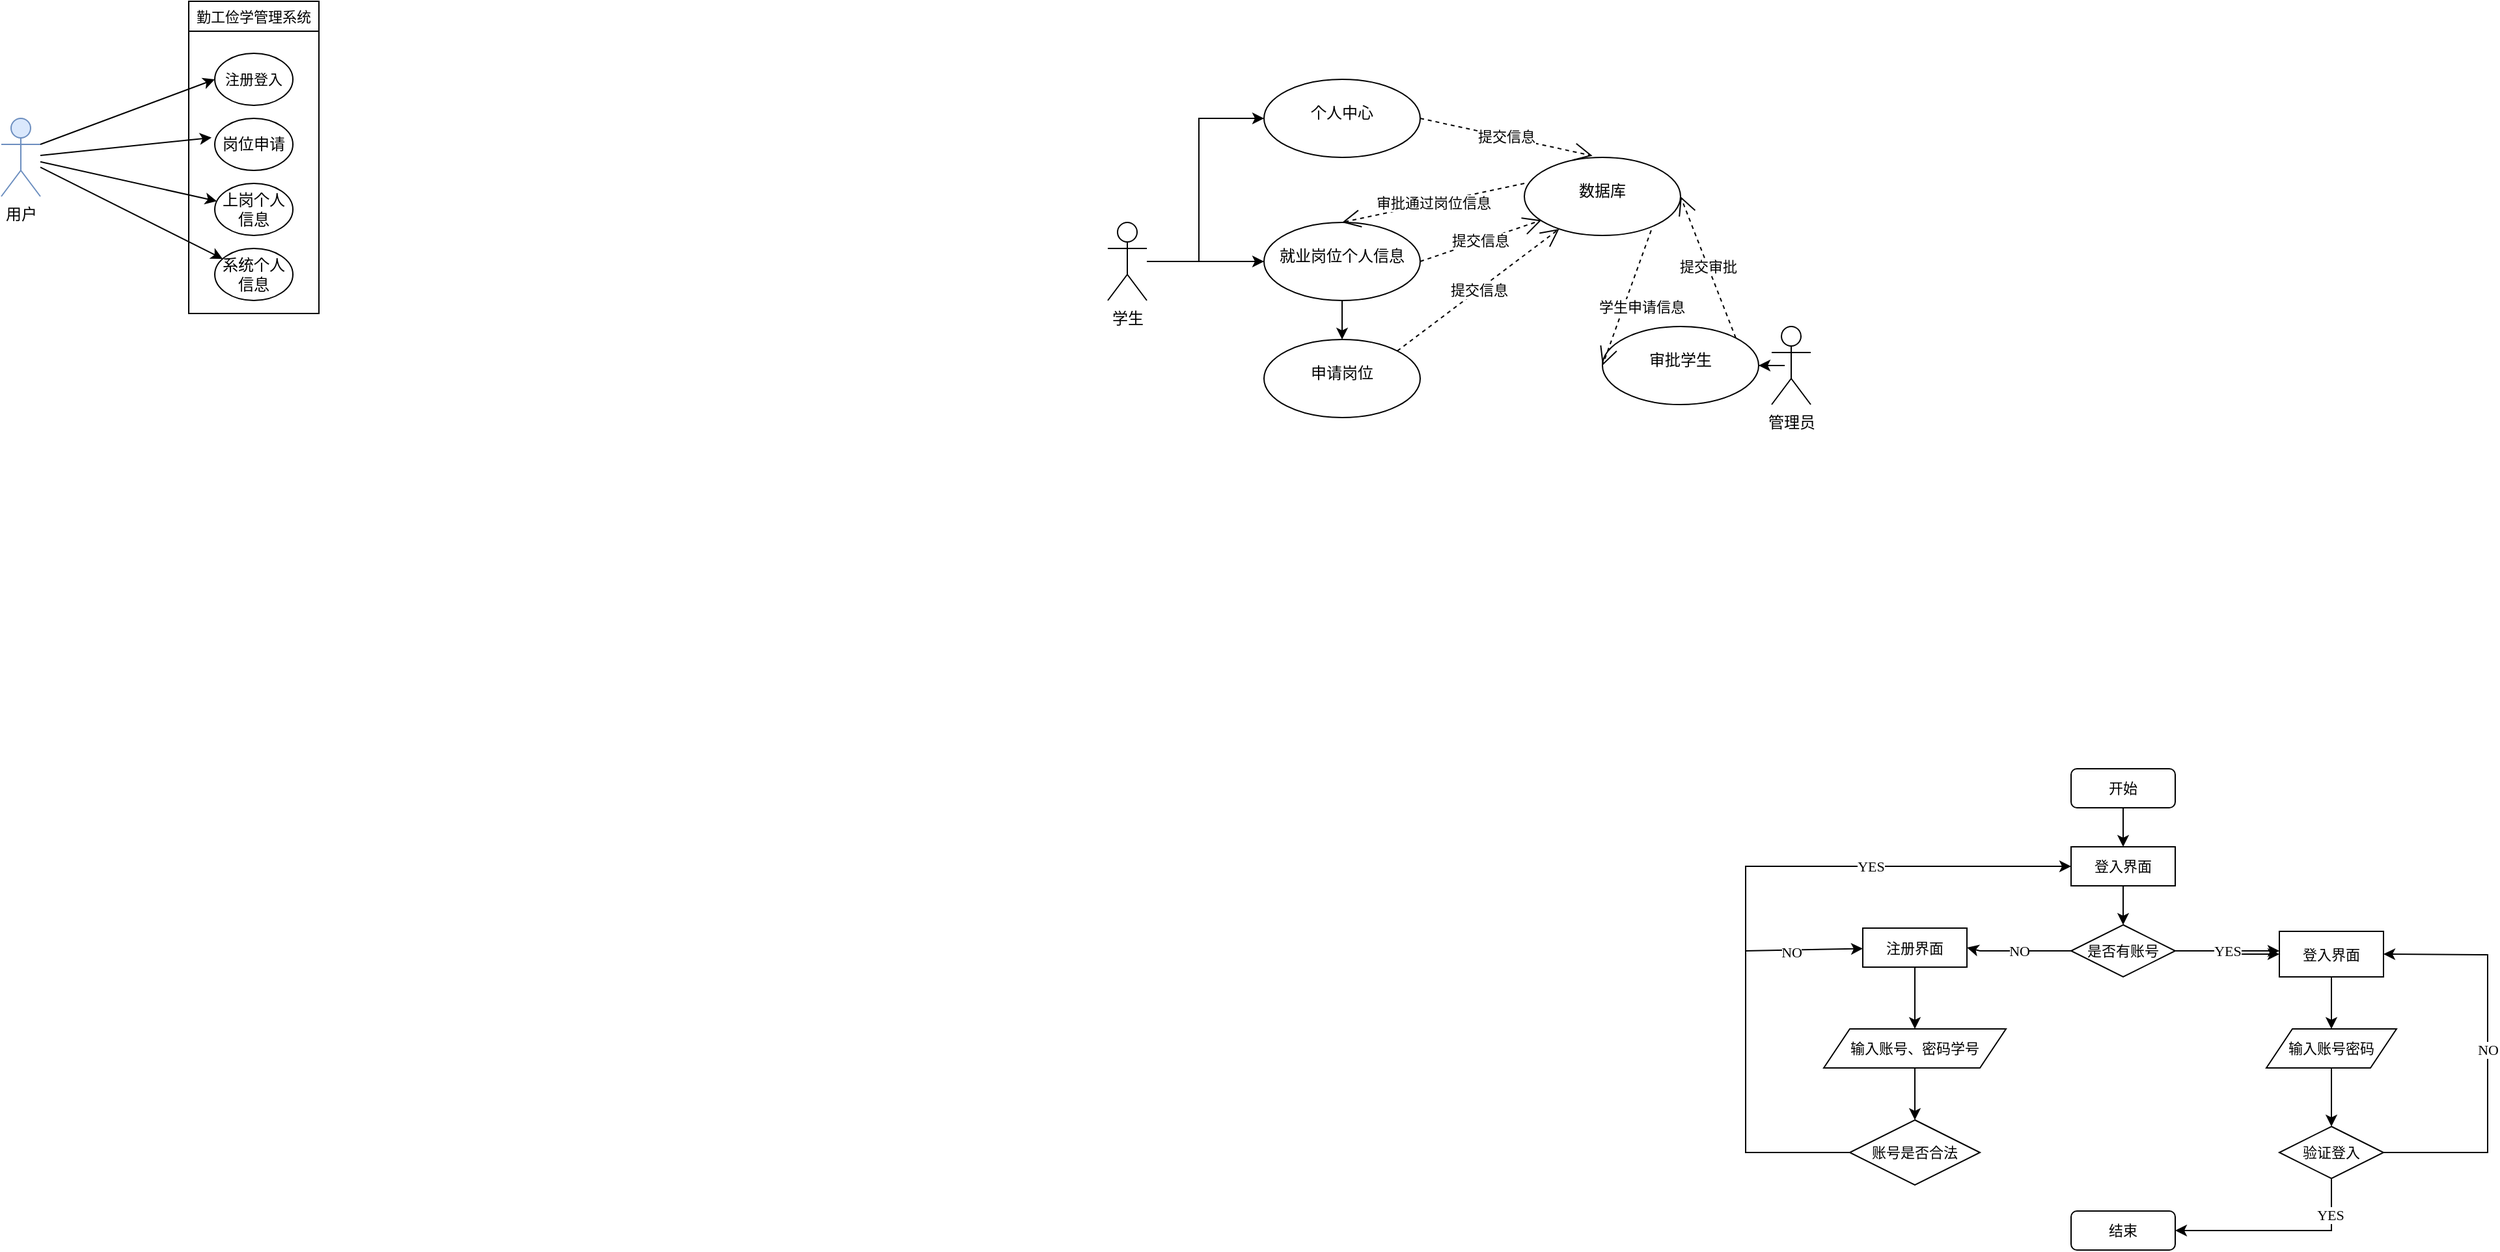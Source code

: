 <mxfile version="20.5.3" type="github">
  <diagram id="FwhGSWAk8xzBJ7DRyeHq" name="第 1 页">
    <mxGraphModel dx="2488" dy="443" grid="1" gridSize="10" guides="1" tooltips="1" connect="1" arrows="1" fold="1" page="1" pageScale="1" pageWidth="827" pageHeight="1169" math="0" shadow="0">
      <root>
        <mxCell id="0" />
        <mxCell id="1" parent="0" />
        <mxCell id="il-5_2EbzOGaTjw-V0iQ-1" value="用户" style="shape=umlActor;verticalLabelPosition=bottom;verticalAlign=top;html=1;outlineConnect=0;fillColor=#dae8fc;strokeColor=#6c8ebf;" parent="1" vertex="1">
          <mxGeometry x="-1200" y="120" width="30" height="60" as="geometry" />
        </mxCell>
        <mxCell id="il-5_2EbzOGaTjw-V0iQ-5" value="&lt;span style=&quot;font-weight: 400;&quot;&gt;勤工俭学管理系统&lt;/span&gt;" style="swimlane;whiteSpace=wrap;html=1;fontFamily=Times New Roman;fontSize=11;" parent="1" vertex="1">
          <mxGeometry x="-1056" y="30" width="100" height="240" as="geometry">
            <mxRectangle x="314" y="210" width="140" height="30" as="alternateBounds" />
          </mxGeometry>
        </mxCell>
        <mxCell id="il-5_2EbzOGaTjw-V0iQ-3" value="&lt;p style=&quot;line-height: 120%;&quot;&gt;&lt;font style=&quot;font-size: 11px;&quot;&gt;注册登入&lt;/font&gt;&lt;/p&gt;" style="ellipse;whiteSpace=wrap;html=1;" parent="il-5_2EbzOGaTjw-V0iQ-5" vertex="1">
          <mxGeometry x="20" y="40" width="60" height="40" as="geometry" />
        </mxCell>
        <mxCell id="il-5_2EbzOGaTjw-V0iQ-4" value="岗位申请" style="ellipse;whiteSpace=wrap;html=1;" parent="il-5_2EbzOGaTjw-V0iQ-5" vertex="1">
          <mxGeometry x="20" y="90" width="60" height="40" as="geometry" />
        </mxCell>
        <mxCell id="il-5_2EbzOGaTjw-V0iQ-6" value="上岗个人信息" style="ellipse;whiteSpace=wrap;html=1;" parent="il-5_2EbzOGaTjw-V0iQ-5" vertex="1">
          <mxGeometry x="20" y="140" width="60" height="40" as="geometry" />
        </mxCell>
        <mxCell id="il-5_2EbzOGaTjw-V0iQ-7" value="系统个人信息" style="ellipse;whiteSpace=wrap;html=1;" parent="il-5_2EbzOGaTjw-V0iQ-5" vertex="1">
          <mxGeometry x="20" y="190" width="60" height="40" as="geometry" />
        </mxCell>
        <mxCell id="il-5_2EbzOGaTjw-V0iQ-12" value="" style="endArrow=classic;html=1;rounded=0;fontFamily=Times New Roman;fontSize=11;entryX=0;entryY=0.5;entryDx=0;entryDy=0;" parent="1" target="il-5_2EbzOGaTjw-V0iQ-3" edge="1">
          <mxGeometry width="50" height="50" relative="1" as="geometry">
            <mxPoint x="-1170" y="140" as="sourcePoint" />
            <mxPoint x="-1120" y="90" as="targetPoint" />
          </mxGeometry>
        </mxCell>
        <mxCell id="il-5_2EbzOGaTjw-V0iQ-13" value="" style="endArrow=classic;html=1;rounded=0;fontFamily=Times New Roman;fontSize=11;entryX=-0.042;entryY=0.37;entryDx=0;entryDy=0;entryPerimeter=0;" parent="1" source="il-5_2EbzOGaTjw-V0iQ-1" target="il-5_2EbzOGaTjw-V0iQ-4" edge="1">
          <mxGeometry width="50" height="50" relative="1" as="geometry">
            <mxPoint x="-1160" y="140" as="sourcePoint" />
            <mxPoint x="-1060" y="120" as="targetPoint" />
          </mxGeometry>
        </mxCell>
        <mxCell id="il-5_2EbzOGaTjw-V0iQ-14" value="" style="endArrow=classic;html=1;rounded=0;fontFamily=Times New Roman;fontSize=11;" parent="1" source="il-5_2EbzOGaTjw-V0iQ-1" target="il-5_2EbzOGaTjw-V0iQ-6" edge="1">
          <mxGeometry width="50" height="50" relative="1" as="geometry">
            <mxPoint x="-1160" y="158.443" as="sourcePoint" />
            <mxPoint x="-1028.52" y="144.8" as="targetPoint" />
          </mxGeometry>
        </mxCell>
        <mxCell id="il-5_2EbzOGaTjw-V0iQ-15" value="" style="endArrow=classic;html=1;rounded=0;fontFamily=Times New Roman;fontSize=11;" parent="1" source="il-5_2EbzOGaTjw-V0iQ-1" target="il-5_2EbzOGaTjw-V0iQ-7" edge="1">
          <mxGeometry width="50" height="50" relative="1" as="geometry">
            <mxPoint x="-1160" y="163.351" as="sourcePoint" />
            <mxPoint x="-1040" y="230" as="targetPoint" />
          </mxGeometry>
        </mxCell>
        <mxCell id="il-5_2EbzOGaTjw-V0iQ-34" value="开始" style="rounded=1;whiteSpace=wrap;html=1;fontFamily=Times New Roman;fontSize=11;" parent="1" vertex="1">
          <mxGeometry x="390" y="620" width="80" height="30" as="geometry" />
        </mxCell>
        <mxCell id="il-5_2EbzOGaTjw-V0iQ-36" value="登入界面" style="rounded=0;whiteSpace=wrap;html=1;fontFamily=Times New Roman;fontSize=11;" parent="1" vertex="1">
          <mxGeometry x="390" y="680" width="80" height="30" as="geometry" />
        </mxCell>
        <mxCell id="il-5_2EbzOGaTjw-V0iQ-52" value="" style="edgeStyle=orthogonalEdgeStyle;rounded=0;orthogonalLoop=1;jettySize=auto;html=1;fontFamily=Times New Roman;fontSize=11;" parent="1" source="il-5_2EbzOGaTjw-V0iQ-37" target="il-5_2EbzOGaTjw-V0iQ-41" edge="1">
          <mxGeometry relative="1" as="geometry" />
        </mxCell>
        <mxCell id="il-5_2EbzOGaTjw-V0iQ-37" value="是否有账号" style="rhombus;whiteSpace=wrap;html=1;fontFamily=Times New Roman;fontSize=11;" parent="1" vertex="1">
          <mxGeometry x="390" y="740" width="80" height="40" as="geometry" />
        </mxCell>
        <mxCell id="il-5_2EbzOGaTjw-V0iQ-38" value="" style="endArrow=classic;html=1;rounded=0;fontFamily=Times New Roman;fontSize=11;exitX=0.5;exitY=1;exitDx=0;exitDy=0;entryX=0.5;entryY=0;entryDx=0;entryDy=0;" parent="1" source="il-5_2EbzOGaTjw-V0iQ-34" target="il-5_2EbzOGaTjw-V0iQ-36" edge="1">
          <mxGeometry width="50" height="50" relative="1" as="geometry">
            <mxPoint x="390" y="780" as="sourcePoint" />
            <mxPoint x="440" y="730" as="targetPoint" />
          </mxGeometry>
        </mxCell>
        <mxCell id="il-5_2EbzOGaTjw-V0iQ-39" value="" style="endArrow=classic;html=1;rounded=0;fontFamily=Times New Roman;fontSize=11;exitX=0.5;exitY=1;exitDx=0;exitDy=0;" parent="1" source="il-5_2EbzOGaTjw-V0iQ-36" target="il-5_2EbzOGaTjw-V0iQ-37" edge="1">
          <mxGeometry width="50" height="50" relative="1" as="geometry">
            <mxPoint x="430" y="710" as="sourcePoint" />
            <mxPoint x="429.76" y="740.0" as="targetPoint" />
          </mxGeometry>
        </mxCell>
        <mxCell id="il-5_2EbzOGaTjw-V0iQ-40" value="YES" style="endArrow=classic;html=1;rounded=0;fontFamily=Times New Roman;fontSize=11;entryX=0;entryY=0.5;entryDx=0;entryDy=0;" parent="1" edge="1">
          <mxGeometry width="50" height="50" relative="1" as="geometry">
            <mxPoint x="470" y="760" as="sourcePoint" />
            <mxPoint x="550.0" y="760" as="targetPoint" />
          </mxGeometry>
        </mxCell>
        <mxCell id="il-5_2EbzOGaTjw-V0iQ-41" value="登入界面" style="rounded=0;whiteSpace=wrap;html=1;fontFamily=Times New Roman;fontSize=11;" parent="1" vertex="1">
          <mxGeometry x="550" y="745" width="80" height="35" as="geometry" />
        </mxCell>
        <mxCell id="il-5_2EbzOGaTjw-V0iQ-46" value="注册界面" style="rounded=0;whiteSpace=wrap;html=1;fontFamily=Times New Roman;fontSize=11;" parent="1" vertex="1">
          <mxGeometry x="230" y="742.5" width="80" height="30" as="geometry" />
        </mxCell>
        <mxCell id="il-5_2EbzOGaTjw-V0iQ-47" value="NO" style="endArrow=classic;html=1;rounded=0;fontFamily=Times New Roman;fontSize=11;entryX=1;entryY=0.5;entryDx=0;entryDy=0;exitX=0;exitY=0.5;exitDx=0;exitDy=0;" parent="1" source="il-5_2EbzOGaTjw-V0iQ-37" target="il-5_2EbzOGaTjw-V0iQ-46" edge="1">
          <mxGeometry width="50" height="50" relative="1" as="geometry">
            <mxPoint x="480" y="770" as="sourcePoint" />
            <mxPoint x="560.0" y="770" as="targetPoint" />
            <Array as="points">
              <mxPoint x="320" y="760" />
            </Array>
          </mxGeometry>
        </mxCell>
        <mxCell id="il-5_2EbzOGaTjw-V0iQ-48" value="输入账号密码" style="shape=parallelogram;perimeter=parallelogramPerimeter;whiteSpace=wrap;html=1;fixedSize=1;fontFamily=Times New Roman;fontSize=11;" parent="1" vertex="1">
          <mxGeometry x="540" y="820" width="100" height="30" as="geometry" />
        </mxCell>
        <mxCell id="il-5_2EbzOGaTjw-V0iQ-49" value="输入账号、密码学号" style="shape=parallelogram;perimeter=parallelogramPerimeter;whiteSpace=wrap;html=1;fixedSize=1;fontFamily=Times New Roman;fontSize=11;" parent="1" vertex="1">
          <mxGeometry x="200" y="820" width="140" height="30" as="geometry" />
        </mxCell>
        <mxCell id="il-5_2EbzOGaTjw-V0iQ-50" value="账号是否合法" style="rhombus;whiteSpace=wrap;html=1;fontFamily=Times New Roman;fontSize=11;" parent="1" vertex="1">
          <mxGeometry x="220" y="890" width="100" height="50" as="geometry" />
        </mxCell>
        <mxCell id="il-5_2EbzOGaTjw-V0iQ-51" value="验证登入" style="rhombus;whiteSpace=wrap;html=1;fontFamily=Times New Roman;fontSize=11;" parent="1" vertex="1">
          <mxGeometry x="550" y="895" width="80" height="40" as="geometry" />
        </mxCell>
        <mxCell id="il-5_2EbzOGaTjw-V0iQ-54" value="" style="endArrow=classic;html=1;rounded=0;fontFamily=Times New Roman;fontSize=11;entryX=0.5;entryY=0;entryDx=0;entryDy=0;exitX=0.5;exitY=1;exitDx=0;exitDy=0;" parent="1" source="il-5_2EbzOGaTjw-V0iQ-41" target="il-5_2EbzOGaTjw-V0iQ-48" edge="1">
          <mxGeometry width="50" height="50" relative="1" as="geometry">
            <mxPoint x="500" y="840" as="sourcePoint" />
            <mxPoint x="550" y="790" as="targetPoint" />
          </mxGeometry>
        </mxCell>
        <mxCell id="il-5_2EbzOGaTjw-V0iQ-55" value="" style="endArrow=classic;html=1;rounded=0;fontFamily=Times New Roman;fontSize=11;" parent="1" source="il-5_2EbzOGaTjw-V0iQ-46" target="il-5_2EbzOGaTjw-V0iQ-49" edge="1">
          <mxGeometry width="50" height="50" relative="1" as="geometry">
            <mxPoint x="270" y="770" as="sourcePoint" />
            <mxPoint x="270" y="820" as="targetPoint" />
          </mxGeometry>
        </mxCell>
        <mxCell id="il-5_2EbzOGaTjw-V0iQ-56" value="" style="endArrow=classic;html=1;rounded=0;fontFamily=Times New Roman;fontSize=11;exitX=0.5;exitY=1;exitDx=0;exitDy=0;" parent="1" source="il-5_2EbzOGaTjw-V0iQ-48" target="il-5_2EbzOGaTjw-V0iQ-51" edge="1">
          <mxGeometry width="50" height="50" relative="1" as="geometry">
            <mxPoint x="590" y="860" as="sourcePoint" />
            <mxPoint x="589.66" y="890" as="targetPoint" />
          </mxGeometry>
        </mxCell>
        <mxCell id="il-5_2EbzOGaTjw-V0iQ-58" value="" style="endArrow=classic;html=1;rounded=0;fontFamily=Times New Roman;fontSize=11;" parent="1" source="il-5_2EbzOGaTjw-V0iQ-49" target="il-5_2EbzOGaTjw-V0iQ-50" edge="1">
          <mxGeometry width="50" height="50" relative="1" as="geometry">
            <mxPoint x="269.66" y="850" as="sourcePoint" />
            <mxPoint x="269.66" y="890" as="targetPoint" />
          </mxGeometry>
        </mxCell>
        <mxCell id="il-5_2EbzOGaTjw-V0iQ-60" value="结束" style="rounded=1;whiteSpace=wrap;html=1;fontFamily=Times New Roman;fontSize=11;" parent="1" vertex="1">
          <mxGeometry x="390" y="960" width="80" height="30" as="geometry" />
        </mxCell>
        <mxCell id="il-5_2EbzOGaTjw-V0iQ-61" value="" style="endArrow=classic;html=1;rounded=0;fontFamily=Times New Roman;fontSize=11;exitX=0.5;exitY=1;exitDx=0;exitDy=0;entryX=1;entryY=0.5;entryDx=0;entryDy=0;" parent="1" source="il-5_2EbzOGaTjw-V0iQ-51" target="il-5_2EbzOGaTjw-V0iQ-60" edge="1">
          <mxGeometry width="50" height="50" relative="1" as="geometry">
            <mxPoint x="470.34" y="952.5" as="sourcePoint" />
            <mxPoint x="470" y="1010" as="targetPoint" />
            <Array as="points">
              <mxPoint x="590" y="975" />
              <mxPoint x="470" y="975" />
            </Array>
          </mxGeometry>
        </mxCell>
        <mxCell id="il-5_2EbzOGaTjw-V0iQ-62" value="YES" style="edgeLabel;html=1;align=center;verticalAlign=middle;resizable=0;points=[];fontSize=11;fontFamily=Times New Roman;" parent="il-5_2EbzOGaTjw-V0iQ-61" vertex="1" connectable="0">
          <mxGeometry x="-0.656" y="-1" relative="1" as="geometry">
            <mxPoint as="offset" />
          </mxGeometry>
        </mxCell>
        <mxCell id="il-5_2EbzOGaTjw-V0iQ-63" value="" style="endArrow=classic;html=1;rounded=0;fontFamily=Times New Roman;fontSize=11;exitX=1;exitY=0.5;exitDx=0;exitDy=0;entryX=1;entryY=0.5;entryDx=0;entryDy=0;" parent="1" source="il-5_2EbzOGaTjw-V0iQ-51" target="il-5_2EbzOGaTjw-V0iQ-41" edge="1">
          <mxGeometry width="50" height="50" relative="1" as="geometry">
            <mxPoint x="650.69" y="807.5" as="sourcePoint" />
            <mxPoint x="510.69" y="787.5" as="targetPoint" />
            <Array as="points">
              <mxPoint x="710" y="915" />
              <mxPoint x="710" y="763" />
            </Array>
          </mxGeometry>
        </mxCell>
        <mxCell id="il-5_2EbzOGaTjw-V0iQ-66" value="NO" style="edgeLabel;html=1;align=center;verticalAlign=middle;resizable=0;points=[];fontSize=11;fontFamily=Times New Roman;" parent="il-5_2EbzOGaTjw-V0iQ-63" vertex="1" connectable="0">
          <mxGeometry x="0.018" relative="1" as="geometry">
            <mxPoint as="offset" />
          </mxGeometry>
        </mxCell>
        <mxCell id="il-5_2EbzOGaTjw-V0iQ-67" value="" style="endArrow=classic;html=1;rounded=0;fontFamily=Times New Roman;fontSize=11;exitX=0;exitY=0.5;exitDx=0;exitDy=0;" parent="1" source="il-5_2EbzOGaTjw-V0iQ-50" target="il-5_2EbzOGaTjw-V0iQ-46" edge="1">
          <mxGeometry width="50" height="50" relative="1" as="geometry">
            <mxPoint x="160" y="930" as="sourcePoint" />
            <mxPoint x="210" y="880" as="targetPoint" />
            <Array as="points">
              <mxPoint x="140" y="915" />
              <mxPoint x="140" y="760" />
            </Array>
          </mxGeometry>
        </mxCell>
        <mxCell id="il-5_2EbzOGaTjw-V0iQ-69" value="NO" style="edgeLabel;html=1;align=center;verticalAlign=middle;resizable=0;points=[];fontSize=11;fontFamily=Times New Roman;" parent="il-5_2EbzOGaTjw-V0iQ-67" vertex="1" connectable="0">
          <mxGeometry x="0.661" y="-1" relative="1" as="geometry">
            <mxPoint as="offset" />
          </mxGeometry>
        </mxCell>
        <mxCell id="il-5_2EbzOGaTjw-V0iQ-68" value="" style="endArrow=classic;html=1;rounded=0;fontFamily=Times New Roman;fontSize=11;entryX=0;entryY=0.5;entryDx=0;entryDy=0;" parent="1" target="il-5_2EbzOGaTjw-V0iQ-36" edge="1">
          <mxGeometry width="50" height="50" relative="1" as="geometry">
            <mxPoint x="140" y="760" as="sourcePoint" />
            <mxPoint x="190" y="700" as="targetPoint" />
            <Array as="points">
              <mxPoint x="140" y="695" />
            </Array>
          </mxGeometry>
        </mxCell>
        <mxCell id="il-5_2EbzOGaTjw-V0iQ-70" value="YES" style="edgeLabel;html=1;align=center;verticalAlign=middle;resizable=0;points=[];fontSize=11;fontFamily=Times New Roman;" parent="il-5_2EbzOGaTjw-V0iQ-68" vertex="1" connectable="0">
          <mxGeometry x="0.019" relative="1" as="geometry">
            <mxPoint as="offset" />
          </mxGeometry>
        </mxCell>
        <mxCell id="EPDi_HSpM-SoJ135HulO-22" value="" style="edgeStyle=orthogonalEdgeStyle;rounded=0;orthogonalLoop=1;jettySize=auto;html=1;" edge="1" parent="1" source="EPDi_HSpM-SoJ135HulO-17" target="EPDi_HSpM-SoJ135HulO-21">
          <mxGeometry relative="1" as="geometry" />
        </mxCell>
        <mxCell id="EPDi_HSpM-SoJ135HulO-24" value="" style="edgeStyle=orthogonalEdgeStyle;rounded=0;orthogonalLoop=1;jettySize=auto;html=1;" edge="1" parent="1" source="EPDi_HSpM-SoJ135HulO-17" target="EPDi_HSpM-SoJ135HulO-23">
          <mxGeometry relative="1" as="geometry">
            <Array as="points">
              <mxPoint x="-280" y="230" />
              <mxPoint x="-280" y="120" />
            </Array>
          </mxGeometry>
        </mxCell>
        <mxCell id="EPDi_HSpM-SoJ135HulO-17" value="学生" style="shape=umlActor;verticalLabelPosition=bottom;verticalAlign=top;html=1;outlineConnect=0;" vertex="1" parent="1">
          <mxGeometry x="-350" y="200" width="30" height="60" as="geometry" />
        </mxCell>
        <mxCell id="EPDi_HSpM-SoJ135HulO-18" value="&lt;pre&gt;数据库&lt;/pre&gt;" style="ellipse;whiteSpace=wrap;html=1;verticalAlign=top;" vertex="1" parent="1">
          <mxGeometry x="-30" y="150" width="120" height="60" as="geometry" />
        </mxCell>
        <mxCell id="EPDi_HSpM-SoJ135HulO-28" value="" style="edgeStyle=orthogonalEdgeStyle;rounded=0;orthogonalLoop=1;jettySize=auto;html=1;" edge="1" parent="1" source="EPDi_HSpM-SoJ135HulO-21" target="EPDi_HSpM-SoJ135HulO-27">
          <mxGeometry relative="1" as="geometry" />
        </mxCell>
        <mxCell id="EPDi_HSpM-SoJ135HulO-21" value="&lt;pre style=&quot;&quot;&gt;&lt;span style=&quot;background-color: initial; font-family: Helvetica; white-space: normal;&quot;&gt;就业岗位个人信息&lt;/span&gt;&lt;br&gt;&lt;/pre&gt;" style="ellipse;whiteSpace=wrap;html=1;verticalAlign=top;align=center;" vertex="1" parent="1">
          <mxGeometry x="-230" y="200" width="120" height="60" as="geometry" />
        </mxCell>
        <mxCell id="EPDi_HSpM-SoJ135HulO-23" value="&lt;pre&gt;&lt;span style=&quot;background-color: initial;&quot;&gt;个人中心&lt;/span&gt;&lt;/pre&gt;" style="ellipse;whiteSpace=wrap;html=1;verticalAlign=top;align=center;" vertex="1" parent="1">
          <mxGeometry x="-230" y="90" width="120" height="60" as="geometry" />
        </mxCell>
        <mxCell id="EPDi_HSpM-SoJ135HulO-25" value="提交信息" style="endArrow=open;endSize=12;dashed=1;html=1;rounded=0;exitX=1;exitY=0.5;exitDx=0;exitDy=0;entryX=0.436;entryY=-0.021;entryDx=0;entryDy=0;entryPerimeter=0;" edge="1" parent="1" source="EPDi_HSpM-SoJ135HulO-23" target="EPDi_HSpM-SoJ135HulO-18">
          <mxGeometry width="160" relative="1" as="geometry">
            <mxPoint x="-80" y="100" as="sourcePoint" />
            <mxPoint x="80" y="100" as="targetPoint" />
          </mxGeometry>
        </mxCell>
        <mxCell id="EPDi_HSpM-SoJ135HulO-26" value="提交信息" style="endArrow=open;endSize=12;dashed=1;html=1;rounded=0;exitX=1;exitY=0.5;exitDx=0;exitDy=0;entryX=0.11;entryY=0.804;entryDx=0;entryDy=0;entryPerimeter=0;" edge="1" parent="1" source="EPDi_HSpM-SoJ135HulO-21" target="EPDi_HSpM-SoJ135HulO-18">
          <mxGeometry width="160" relative="1" as="geometry">
            <mxPoint x="-100" y="130" as="sourcePoint" />
            <mxPoint x="30" y="150" as="targetPoint" />
          </mxGeometry>
        </mxCell>
        <mxCell id="EPDi_HSpM-SoJ135HulO-27" value="&lt;pre&gt;申请岗位&lt;/pre&gt;" style="ellipse;whiteSpace=wrap;html=1;verticalAlign=top;" vertex="1" parent="1">
          <mxGeometry x="-230" y="290" width="120" height="60" as="geometry" />
        </mxCell>
        <mxCell id="EPDi_HSpM-SoJ135HulO-29" value="提交信息" style="endArrow=open;endSize=12;dashed=1;html=1;rounded=0;exitX=1;exitY=0;exitDx=0;exitDy=0;" edge="1" parent="1" source="EPDi_HSpM-SoJ135HulO-27" target="EPDi_HSpM-SoJ135HulO-18">
          <mxGeometry width="160" relative="1" as="geometry">
            <mxPoint x="-117.574" y="218.787" as="sourcePoint" />
            <mxPoint x="40" y="160" as="targetPoint" />
          </mxGeometry>
        </mxCell>
        <mxCell id="EPDi_HSpM-SoJ135HulO-34" value="" style="edgeStyle=orthogonalEdgeStyle;rounded=0;orthogonalLoop=1;jettySize=auto;html=1;" edge="1" parent="1" source="EPDi_HSpM-SoJ135HulO-32" target="EPDi_HSpM-SoJ135HulO-33">
          <mxGeometry relative="1" as="geometry" />
        </mxCell>
        <mxCell id="EPDi_HSpM-SoJ135HulO-32" value="管理员" style="shape=umlActor;verticalLabelPosition=bottom;verticalAlign=top;html=1;" vertex="1" parent="1">
          <mxGeometry x="160" y="280" width="30" height="60" as="geometry" />
        </mxCell>
        <mxCell id="EPDi_HSpM-SoJ135HulO-33" value="&lt;pre&gt;审批学生&lt;/pre&gt;" style="ellipse;whiteSpace=wrap;html=1;verticalAlign=top;" vertex="1" parent="1">
          <mxGeometry x="30" y="280" width="120" height="60" as="geometry" />
        </mxCell>
        <mxCell id="EPDi_HSpM-SoJ135HulO-35" value="学生申请信息" style="endArrow=open;endSize=12;dashed=1;html=1;rounded=0;exitX=0.812;exitY=0.935;exitDx=0;exitDy=0;exitPerimeter=0;entryX=0;entryY=0.5;entryDx=0;entryDy=0;" edge="1" parent="1" source="EPDi_HSpM-SoJ135HulO-18" target="EPDi_HSpM-SoJ135HulO-33">
          <mxGeometry x="0.051" y="13" width="160" relative="1" as="geometry">
            <mxPoint x="-117.329" y="308.91" as="sourcePoint" />
            <mxPoint x="14.602" y="167.18" as="targetPoint" />
            <mxPoint as="offset" />
          </mxGeometry>
        </mxCell>
        <mxCell id="EPDi_HSpM-SoJ135HulO-36" value="提交审批" style="endArrow=open;endSize=12;dashed=1;html=1;rounded=0;exitX=1;exitY=0;exitDx=0;exitDy=0;entryX=1;entryY=0.5;entryDx=0;entryDy=0;" edge="1" parent="1" source="EPDi_HSpM-SoJ135HulO-33" target="EPDi_HSpM-SoJ135HulO-18">
          <mxGeometry width="160" relative="1" as="geometry">
            <mxPoint x="77.44" y="166.1" as="sourcePoint" />
            <mxPoint x="125" y="220" as="targetPoint" />
          </mxGeometry>
        </mxCell>
        <mxCell id="EPDi_HSpM-SoJ135HulO-37" value="审批通过岗位信息" style="endArrow=open;endSize=12;dashed=1;html=1;rounded=0;exitX=0;exitY=0.333;exitDx=0;exitDy=0;entryX=0.5;entryY=0;entryDx=0;entryDy=0;exitPerimeter=0;" edge="1" parent="1" source="EPDi_HSpM-SoJ135HulO-18" target="EPDi_HSpM-SoJ135HulO-21">
          <mxGeometry width="160" relative="1" as="geometry">
            <mxPoint x="-100" y="240" as="sourcePoint" />
            <mxPoint x="-6.8" y="208.24" as="targetPoint" />
          </mxGeometry>
        </mxCell>
      </root>
    </mxGraphModel>
  </diagram>
</mxfile>
